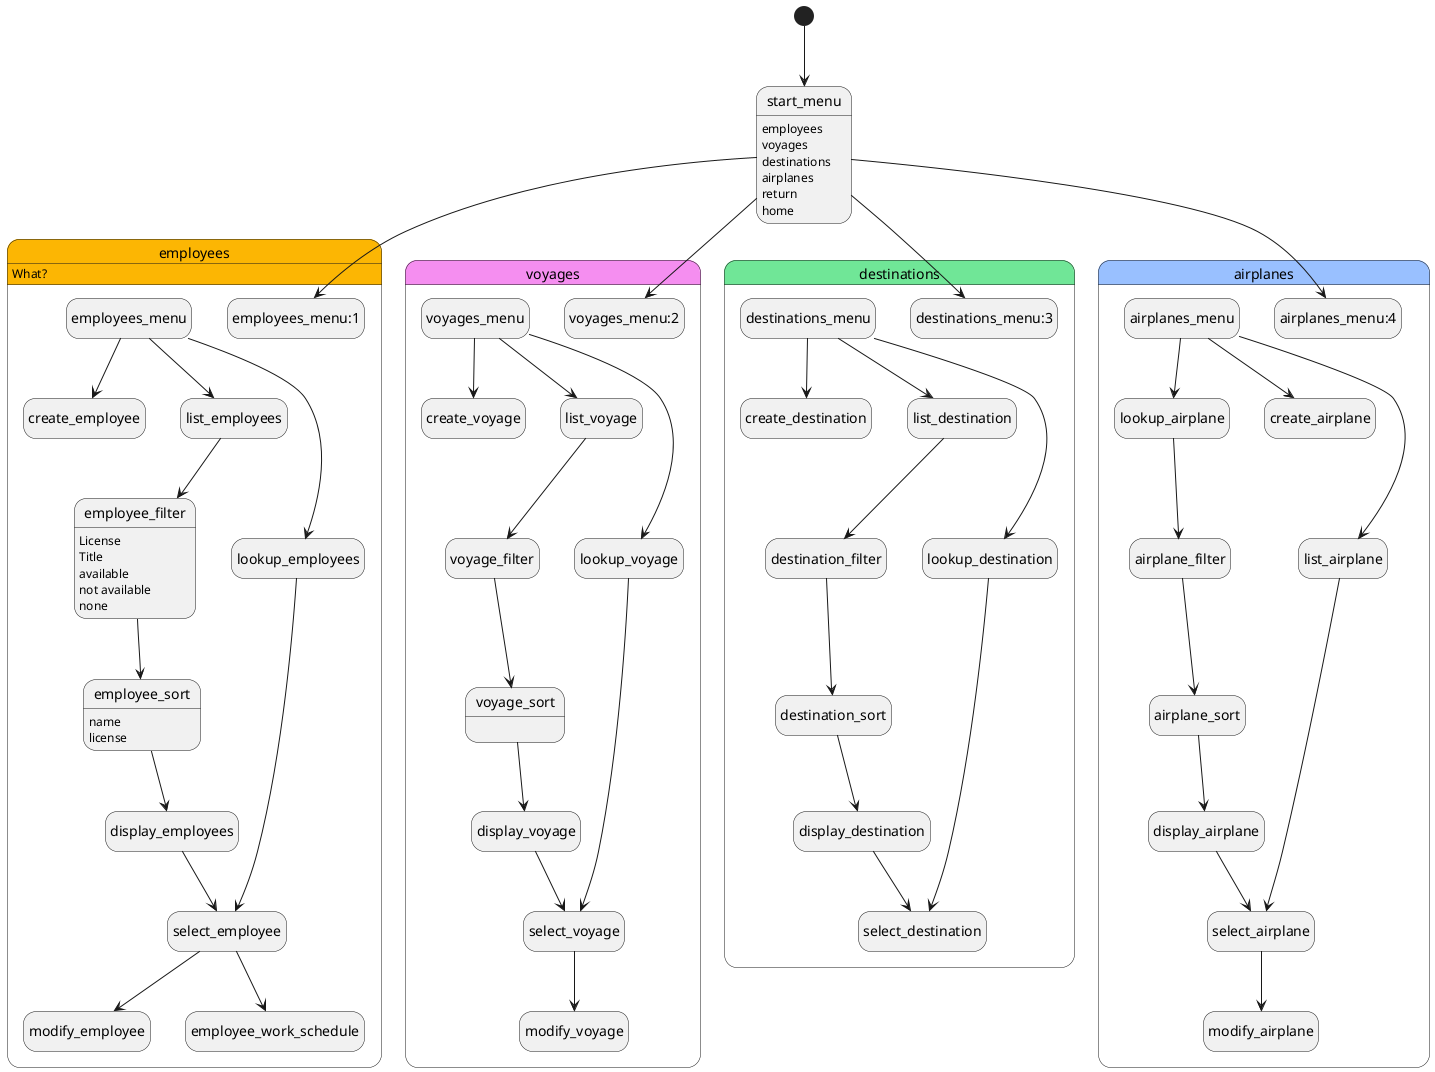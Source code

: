 @startuml all of it 
hide empty description
[*] --> start_menu
start_menu:employees
start_menu:voyages
start_menu:destinations
start_menu:airplanes
start_menu:return
start_menu:home
' -------------------------------------------------------------------------
' -------------------------------------------------------------------------
state employees #fcb603{
    start_menu --> employees_menu:1

    employees_menu --> create_employee

    employees_menu --> list_employees
    list_employees --> employee_filter
    employee_filter: License
    employee_filter: Title 
    employee_filter: available 
    employee_filter:not available 
    employee_filter:none
    employee_filter --> employee_sort
    employee_sort:name
    employee_sort:license
    employee_sort --> display_employees
    display_employees --> select_employee

    employees_menu --> lookup_employees
    lookup_employees --> select_employee
    select_employee --> modify_employee
    select_employee --> employee_work_schedule

}
employees:What? 



' -------------------------------------------------------------------------
' -------------------------------------------------------------------------
state voyages #f58ef0 {
    start_menu --> voyages_menu:2
    voyages_menu --> create_voyage

    voyages_menu --> list_voyage
    list_voyage --> voyage_filter
    voyage_filter --> voyage_sort
    voyage_sort:
    voyage_sort --> display_voyage
    display_voyage --> select_voyage

    select_voyage --> modify_voyage

    voyages_menu --> lookup_voyage
    lookup_voyage --> select_voyage
}



' -------------------------------------------------------------------------
' -------------------------------------------------------------------------

state destinations #70e697 {
    start_menu --> destinations_menu:3

    destinations_menu --> create_destination

    destinations_menu --> list_destination
    list_destination --> destination_filter
    destination_filter --> destination_sort
    destination_sort --> display_destination

    display_destination --> select_destination

    destinations_menu --> lookup_destination
    lookup_destination --> select_destination
}



' -------------------------------------------------------------------------
' -------------------------------------------------------------------------

state airplanes #99c0ff {
    start_menu --> airplanes_menu:4

    airplanes_menu --> lookup_airplane
    lookup_airplane --> airplane_filter


    airplane_filter --> airplane_sort
    airplane_sort --> display_airplane
    display_airplane --> select_airplane
    select_airplane --> modify_airplane

    airplanes_menu --> create_airplane

    airplanes_menu --> list_airplane
    list_airplane --> select_airplane
}


' -------------------------------------------------------------------------
' -------------------------------------------------------------------------





@enduml